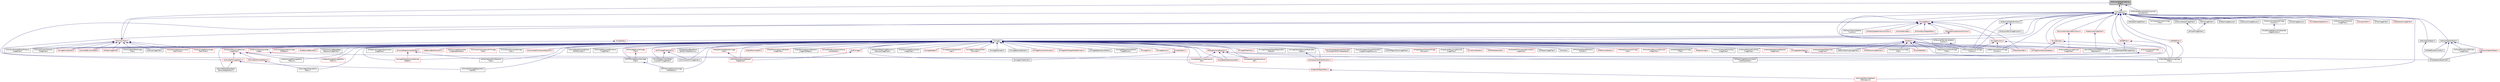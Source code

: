 digraph "itkNumericTraitsFixedArrayPixel.h"
{
 // LATEX_PDF_SIZE
  edge [fontname="Helvetica",fontsize="10",labelfontname="Helvetica",labelfontsize="10"];
  node [fontname="Helvetica",fontsize="10",shape=record];
  Node1 [label="itkNumericTraitsFixedArray\lPixel.h",height=0.2,width=0.4,color="black", fillcolor="grey75", style="filled", fontcolor="black",tooltip=" "];
  Node1 -> Node2 [dir="back",color="midnightblue",fontsize="10",style="solid",fontname="Helvetica"];
  Node2 [label="itkFixedArray.h",height=0.2,width=0.4,color="black", fillcolor="white", style="filled",URL="$itkFixedArray_8h.html",tooltip=" "];
  Node2 -> Node3 [dir="back",color="midnightblue",fontsize="10",style="solid",fontname="Helvetica"];
  Node3 [label="itkBSplineControlPointImage\lFilter.h",height=0.2,width=0.4,color="black", fillcolor="white", style="filled",URL="$itkBSplineControlPointImageFilter_8h.html",tooltip=" "];
  Node2 -> Node4 [dir="back",color="midnightblue",fontsize="10",style="solid",fontname="Helvetica"];
  Node4 [label="itkBSplineControlPointImage\lFunction.h",height=0.2,width=0.4,color="black", fillcolor="white", style="filled",URL="$itkBSplineControlPointImageFunction_8h.html",tooltip=" "];
  Node2 -> Node5 [dir="back",color="midnightblue",fontsize="10",style="solid",fontname="Helvetica"];
  Node5 [label="itkBilateralImageFilter.h",height=0.2,width=0.4,color="black", fillcolor="white", style="filled",URL="$itkBilateralImageFilter_8h.html",tooltip=" "];
  Node2 -> Node6 [dir="back",color="midnightblue",fontsize="10",style="solid",fontname="Helvetica"];
  Node6 [label="itkBoxSpatialObject.h",height=0.2,width=0.4,color="black", fillcolor="white", style="filled",URL="$itkBoxSpatialObject_8h.html",tooltip=" "];
  Node6 -> Node7 [dir="back",color="midnightblue",fontsize="10",style="solid",fontname="Helvetica"];
  Node7 [label="itkCastSpatialObjectFilter.h",height=0.2,width=0.4,color="black", fillcolor="white", style="filled",URL="$itkCastSpatialObjectFilter_8h.html",tooltip=" "];
  Node2 -> Node8 [dir="back",color="midnightblue",fontsize="10",style="solid",fontname="Helvetica"];
  Node8 [label="itkChangeInformationImage\lFilter.h",height=0.2,width=0.4,color="black", fillcolor="white", style="filled",URL="$itkChangeInformationImageFilter_8h.html",tooltip=" "];
  Node2 -> Node9 [dir="back",color="midnightblue",fontsize="10",style="solid",fontname="Helvetica"];
  Node9 [label="itkEllipseSpatialObject.h",height=0.2,width=0.4,color="black", fillcolor="white", style="filled",URL="$itkEllipseSpatialObject_8h.html",tooltip=" "];
  Node9 -> Node7 [dir="back",color="midnightblue",fontsize="10",style="solid",fontname="Helvetica"];
  Node9 -> Node10 [dir="back",color="midnightblue",fontsize="10",style="solid",fontname="Helvetica"];
  Node10 [label="itkGaussianSpatialObject.h",height=0.2,width=0.4,color="red", fillcolor="white", style="filled",URL="$itkGaussianSpatialObject_8h.html",tooltip=" "];
  Node10 -> Node7 [dir="back",color="midnightblue",fontsize="10",style="solid",fontname="Helvetica"];
  Node9 -> Node12 [dir="back",color="midnightblue",fontsize="10",style="solid",fontname="Helvetica"];
  Node12 [label="itkHoughTransform2DCircles\lImageFilter.h",height=0.2,width=0.4,color="black", fillcolor="white", style="filled",URL="$itkHoughTransform2DCirclesImageFilter_8h.html",tooltip=" "];
  Node9 -> Node13 [dir="back",color="midnightblue",fontsize="10",style="solid",fontname="Helvetica"];
  Node13 [label="itkMetaEllipseConverter.h",height=0.2,width=0.4,color="black", fillcolor="white", style="filled",URL="$itkMetaEllipseConverter_8h.html",tooltip=" "];
  Node2 -> Node14 [dir="back",color="midnightblue",fontsize="10",style="solid",fontname="Helvetica"];
  Node14 [label="itkFlipImageFilter.h",height=0.2,width=0.4,color="black", fillcolor="white", style="filled",URL="$itkFlipImageFilter_8h.html",tooltip=" "];
  Node14 -> Node15 [dir="back",color="midnightblue",fontsize="10",style="solid",fontname="Helvetica"];
  Node15 [label="itkOrientImageFilter.h",height=0.2,width=0.4,color="black", fillcolor="white", style="filled",URL="$itkOrientImageFilter_8h.html",tooltip=" "];
  Node2 -> Node16 [dir="back",color="midnightblue",fontsize="10",style="solid",fontname="Helvetica"];
  Node16 [label="itkGaborImageSource.h",height=0.2,width=0.4,color="black", fillcolor="white", style="filled",URL="$itkGaborImageSource_8h.html",tooltip=" "];
  Node2 -> Node17 [dir="back",color="midnightblue",fontsize="10",style="solid",fontname="Helvetica"];
  Node17 [label="itkGaussianDerivativeImage\lFunction.h",height=0.2,width=0.4,color="black", fillcolor="white", style="filled",URL="$itkGaussianDerivativeImageFunction_8h.html",tooltip=" "];
  Node2 -> Node18 [dir="back",color="midnightblue",fontsize="10",style="solid",fontname="Helvetica"];
  Node18 [label="itkGaussianDerivativeSpatial\lFunction.h",height=0.2,width=0.4,color="black", fillcolor="white", style="filled",URL="$itkGaussianDerivativeSpatialFunction_8h.html",tooltip=" "];
  Node18 -> Node17 [dir="back",color="midnightblue",fontsize="10",style="solid",fontname="Helvetica"];
  Node2 -> Node19 [dir="back",color="midnightblue",fontsize="10",style="solid",fontname="Helvetica"];
  Node19 [label="itkGaussianImageSource.h",height=0.2,width=0.4,color="black", fillcolor="white", style="filled",URL="$itkGaussianImageSource_8h.html",tooltip=" "];
  Node2 -> Node20 [dir="back",color="midnightblue",fontsize="10",style="solid",fontname="Helvetica"];
  Node20 [label="itkGaussianInterpolateImage\lFunction.h",height=0.2,width=0.4,color="black", fillcolor="white", style="filled",URL="$itkGaussianInterpolateImageFunction_8h.html",tooltip=" "];
  Node20 -> Node21 [dir="back",color="midnightblue",fontsize="10",style="solid",fontname="Helvetica"];
  Node21 [label="itkLabelImageGaussianInterpolate\lImageFunction.h",height=0.2,width=0.4,color="black", fillcolor="white", style="filled",URL="$itkLabelImageGaussianInterpolateImageFunction_8h.html",tooltip=" "];
  Node2 -> Node22 [dir="back",color="midnightblue",fontsize="10",style="solid",fontname="Helvetica"];
  Node22 [label="itkGaussianSpatialFunction.h",height=0.2,width=0.4,color="black", fillcolor="white", style="filled",URL="$itkGaussianSpatialFunction_8h.html",tooltip=" "];
  Node22 -> Node23 [dir="back",color="midnightblue",fontsize="10",style="solid",fontname="Helvetica"];
  Node23 [label="itkGaussianBlurImageFunction.h",height=0.2,width=0.4,color="black", fillcolor="white", style="filled",URL="$itkGaussianBlurImageFunction_8h.html",tooltip=" "];
  Node22 -> Node17 [dir="back",color="midnightblue",fontsize="10",style="solid",fontname="Helvetica"];
  Node2 -> Node24 [dir="back",color="midnightblue",fontsize="10",style="solid",fontname="Helvetica"];
  Node24 [label="itkGridImageSource.h",height=0.2,width=0.4,color="black", fillcolor="white", style="filled",URL="$itkGridImageSource_8h.html",tooltip=" "];
  Node2 -> Node25 [dir="back",color="midnightblue",fontsize="10",style="solid",fontname="Helvetica"];
  Node25 [label="itkImage.h",height=0.2,width=0.4,color="black", fillcolor="white", style="filled",URL="$itkImage_8h.html",tooltip=" "];
  Node25 -> Node26 [dir="back",color="midnightblue",fontsize="10",style="solid",fontname="Helvetica"];
  Node26 [label="itkAdaptiveHistogramEqualization\lImageFilter.h",height=0.2,width=0.4,color="black", fillcolor="white", style="filled",URL="$itkAdaptiveHistogramEqualizationImageFilter_8h.html",tooltip=" "];
  Node25 -> Node27 [dir="back",color="midnightblue",fontsize="10",style="solid",fontname="Helvetica"];
  Node27 [label="itkBSplineBaseTransform.h",height=0.2,width=0.4,color="red", fillcolor="white", style="filled",URL="$itkBSplineBaseTransform_8h.html",tooltip=" "];
  Node25 -> Node4 [dir="back",color="midnightblue",fontsize="10",style="solid",fontname="Helvetica"];
  Node25 -> Node50 [dir="back",color="midnightblue",fontsize="10",style="solid",fontname="Helvetica"];
  Node50 [label="itkBinaryImageToLevelSet\lImageAdaptorBase.h",height=0.2,width=0.4,color="red", fillcolor="white", style="filled",URL="$itkBinaryImageToLevelSetImageAdaptorBase_8h.html",tooltip=" "];
  Node25 -> Node52 [dir="back",color="midnightblue",fontsize="10",style="solid",fontname="Helvetica"];
  Node52 [label="itkBlockMatchingImageFilter.h",height=0.2,width=0.4,color="black", fillcolor="white", style="filled",URL="$itkBlockMatchingImageFilter_8h.html",tooltip=" "];
  Node25 -> Node53 [dir="back",color="midnightblue",fontsize="10",style="solid",fontname="Helvetica"];
  Node53 [label="itkComplexToComplex1DFFTImage\lFilter.h",height=0.2,width=0.4,color="red", fillcolor="white", style="filled",URL="$itkComplexToComplex1DFFTImageFilter_8h.html",tooltip=" "];
  Node25 -> Node56 [dir="back",color="midnightblue",fontsize="10",style="solid",fontname="Helvetica"];
  Node56 [label="itkConfidenceConnectedImage\lFilter.h",height=0.2,width=0.4,color="black", fillcolor="white", style="filled",URL="$itkConfidenceConnectedImageFilter_8h.html",tooltip=" "];
  Node25 -> Node57 [dir="back",color="midnightblue",fontsize="10",style="solid",fontname="Helvetica"];
  Node57 [label="itkConnectedComponentAlgorithm.h",height=0.2,width=0.4,color="red", fillcolor="white", style="filled",URL="$itkConnectedComponentAlgorithm_8h.html",tooltip=" "];
  Node25 -> Node61 [dir="back",color="midnightblue",fontsize="10",style="solid",fontname="Helvetica"];
  Node61 [label="itkConstNeighborhoodIterator.h",height=0.2,width=0.4,color="red", fillcolor="white", style="filled",URL="$itkConstNeighborhoodIterator_8h.html",tooltip=" "];
  Node61 -> Node157 [dir="back",color="midnightblue",fontsize="10",style="solid",fontname="Helvetica"];
  Node157 [label="itkImageToNeighborhoodSample\lAdaptor.h",height=0.2,width=0.4,color="red", fillcolor="white", style="filled",URL="$itkImageToNeighborhoodSampleAdaptor_8h.html",tooltip=" "];
  Node61 -> Node166 [dir="back",color="midnightblue",fontsize="10",style="solid",fontname="Helvetica"];
  Node166 [label="itkMaskFeaturePointSelection\lFilter.h",height=0.2,width=0.4,color="black", fillcolor="white", style="filled",URL="$itkMaskFeaturePointSelectionFilter_8h.html",tooltip=" "];
  Node25 -> Node229 [dir="back",color="midnightblue",fontsize="10",style="solid",fontname="Helvetica"];
  Node229 [label="itkConstNeighborhoodIterator\lWithOnlyIndex.h",height=0.2,width=0.4,color="black", fillcolor="white", style="filled",URL="$itkConstNeighborhoodIteratorWithOnlyIndex_8h.html",tooltip=" "];
  Node25 -> Node230 [dir="back",color="midnightblue",fontsize="10",style="solid",fontname="Helvetica"];
  Node230 [label="itkContourDirectedMeanDistance\lImageFilter.h",height=0.2,width=0.4,color="black", fillcolor="white", style="filled",URL="$itkContourDirectedMeanDistanceImageFilter_8h.html",tooltip=" "];
  Node25 -> Node231 [dir="back",color="midnightblue",fontsize="10",style="solid",fontname="Helvetica"];
  Node231 [label="itkDefaultImageToImageMetric\lTraitsv4.h",height=0.2,width=0.4,color="red", fillcolor="white", style="filled",URL="$itkDefaultImageToImageMetricTraitsv4_8h.html",tooltip=" "];
  Node25 -> Node243 [dir="back",color="midnightblue",fontsize="10",style="solid",fontname="Helvetica"];
  Node243 [label="itkDiscreteGaussianDerivative\lImageFilter.h",height=0.2,width=0.4,color="black", fillcolor="white", style="filled",URL="$itkDiscreteGaussianDerivativeImageFilter_8h.html",tooltip=" "];
  Node25 -> Node244 [dir="back",color="midnightblue",fontsize="10",style="solid",fontname="Helvetica"];
  Node244 [label="itkDiscreteGaussianImage\lFilter.h",height=0.2,width=0.4,color="red", fillcolor="white", style="filled",URL="$itkDiscreteGaussianImageFilter_8h.html",tooltip=" "];
  Node244 -> Node245 [dir="back",color="midnightblue",fontsize="10",style="solid",fontname="Helvetica"];
  Node245 [label="itkFFTDiscreteGaussianImage\lFilter.h",height=0.2,width=0.4,color="black", fillcolor="white", style="filled",URL="$itkFFTDiscreteGaussianImageFilter_8h.html",tooltip=" "];
  Node245 -> Node246 [dir="back",color="midnightblue",fontsize="10",style="solid",fontname="Helvetica"];
  Node246 [label="itkFFTDiscreteGaussianImage\lFilterFactory.h",height=0.2,width=0.4,color="black", fillcolor="white", style="filled",URL="$itkFFTDiscreteGaussianImageFilterFactory_8h.html",tooltip=" "];
  Node25 -> Node248 [dir="back",color="midnightblue",fontsize="10",style="solid",fontname="Helvetica"];
  Node248 [label="itkDisplacementFieldTransform.h",height=0.2,width=0.4,color="red", fillcolor="white", style="filled",URL="$itkDisplacementFieldTransform_8h.html",tooltip=" "];
  Node248 -> Node254 [dir="back",color="midnightblue",fontsize="10",style="solid",fontname="Helvetica"];
  Node254 [label="itkObjectToObjectMetric.h",height=0.2,width=0.4,color="red", fillcolor="white", style="filled",URL="$itkObjectToObjectMetric_8h.html",tooltip=" "];
  Node254 -> Node256 [dir="back",color="midnightblue",fontsize="10",style="solid",fontname="Helvetica"];
  Node256 [label="itkPointSetToPointSetMetric\lWithIndexv4.h",height=0.2,width=0.4,color="red", fillcolor="white", style="filled",URL="$itkPointSetToPointSetMetricWithIndexv4_8h.html",tooltip=" "];
  Node25 -> Node266 [dir="back",color="midnightblue",fontsize="10",style="solid",fontname="Helvetica"];
  Node266 [label="itkEuclideanDistancePoint\lMetric.h",height=0.2,width=0.4,color="black", fillcolor="white", style="filled",URL="$itkEuclideanDistancePointMetric_8h.html",tooltip=" "];
  Node25 -> Node259 [dir="back",color="midnightblue",fontsize="10",style="solid",fontname="Helvetica"];
  Node259 [label="itkExpectationBasedPoint\lSetToPointSetMetricv4.h",height=0.2,width=0.4,color="black", fillcolor="white", style="filled",URL="$itkExpectationBasedPointSetToPointSetMetricv4_8h.html",tooltip=" "];
  Node25 -> Node245 [dir="back",color="midnightblue",fontsize="10",style="solid",fontname="Helvetica"];
  Node25 -> Node246 [dir="back",color="midnightblue",fontsize="10",style="solid",fontname="Helvetica"];
  Node25 -> Node267 [dir="back",color="midnightblue",fontsize="10",style="solid",fontname="Helvetica"];
  Node267 [label="itkFFTImageFilterFactory.h",height=0.2,width=0.4,color="red", fillcolor="white", style="filled",URL="$itkFFTImageFilterFactory_8h.html",tooltip=" "];
  Node267 -> Node278 [dir="back",color="midnightblue",fontsize="10",style="solid",fontname="Helvetica"];
  Node278 [label="itkVnlHalfHermitianToReal\lInverseFFTImageFilter.h",height=0.2,width=0.4,color="black", fillcolor="white", style="filled",URL="$itkVnlHalfHermitianToRealInverseFFTImageFilter_8h.html",tooltip=" "];
  Node267 -> Node280 [dir="back",color="midnightblue",fontsize="10",style="solid",fontname="Helvetica"];
  Node280 [label="itkVnlInverseFFTImageFilter.h",height=0.2,width=0.4,color="black", fillcolor="white", style="filled",URL="$itkVnlInverseFFTImageFilter_8h.html",tooltip=" "];
  Node25 -> Node282 [dir="back",color="midnightblue",fontsize="10",style="solid",fontname="Helvetica"];
  Node282 [label="itkFastMarchingTraits.h",height=0.2,width=0.4,color="red", fillcolor="white", style="filled",URL="$itkFastMarchingTraits_8h.html",tooltip=" "];
  Node25 -> Node290 [dir="back",color="midnightblue",fontsize="10",style="solid",fontname="Helvetica"];
  Node290 [label="itkFastMarchingUpwindGradient\lImageFilter.h",height=0.2,width=0.4,color="red", fillcolor="white", style="filled",URL="$itkFastMarchingUpwindGradientImageFilter_8h.html",tooltip=" "];
  Node25 -> Node206 [dir="back",color="midnightblue",fontsize="10",style="solid",fontname="Helvetica"];
  Node206 [label="itkFastMarchingUpwindGradient\lImageFilterBase.h",height=0.2,width=0.4,color="black", fillcolor="white", style="filled",URL="$itkFastMarchingUpwindGradientImageFilterBase_8h.html",tooltip=" "];
  Node25 -> Node292 [dir="back",color="midnightblue",fontsize="10",style="solid",fontname="Helvetica"];
  Node292 [label="itkFlatStructuringElement.h",height=0.2,width=0.4,color="red", fillcolor="white", style="filled",URL="$itkFlatStructuringElement_8h.html",tooltip=" "];
  Node25 -> Node295 [dir="back",color="midnightblue",fontsize="10",style="solid",fontname="Helvetica"];
  Node295 [label="itkFloodFilledFunctionConditional\lConstIterator.h",height=0.2,width=0.4,color="red", fillcolor="white", style="filled",URL="$itkFloodFilledFunctionConditionalConstIterator_8h.html",tooltip=" "];
  Node25 -> Node300 [dir="back",color="midnightblue",fontsize="10",style="solid",fontname="Helvetica"];
  Node300 [label="itkGPUImage.h",height=0.2,width=0.4,color="red", fillcolor="white", style="filled",URL="$itkGPUImage_8h.html",tooltip=" "];
  Node300 -> Node310 [dir="back",color="midnightblue",fontsize="10",style="solid",fontname="Helvetica"];
  Node310 [label="itkGPUNeighborhoodOperator\lImageFilter.h",height=0.2,width=0.4,color="red", fillcolor="white", style="filled",URL="$itkGPUNeighborhoodOperatorImageFilter_8h.html",tooltip=" "];
  Node25 -> Node310 [dir="back",color="midnightblue",fontsize="10",style="solid",fontname="Helvetica"];
  Node25 -> Node17 [dir="back",color="midnightblue",fontsize="10",style="solid",fontname="Helvetica"];
  Node25 -> Node312 [dir="back",color="midnightblue",fontsize="10",style="solid",fontname="Helvetica"];
  Node312 [label="itkGradientMagnitudeRecursive\lGaussianImageFilter.h",height=0.2,width=0.4,color="black", fillcolor="white", style="filled",URL="$itkGradientMagnitudeRecursiveGaussianImageFilter_8h.html",tooltip=" "];
  Node25 -> Node313 [dir="back",color="midnightblue",fontsize="10",style="solid",fontname="Helvetica"];
  Node313 [label="itkGradientRecursiveGaussian\lImageFilter.h",height=0.2,width=0.4,color="red", fillcolor="white", style="filled",URL="$itkGradientRecursiveGaussianImageFilter_8h.html",tooltip=" "];
  Node313 -> Node231 [dir="back",color="midnightblue",fontsize="10",style="solid",fontname="Helvetica"];
  Node313 -> Node314 [dir="back",color="midnightblue",fontsize="10",style="solid",fontname="Helvetica"];
  Node314 [label="itkPointSetToImageMetric.h",height=0.2,width=0.4,color="red", fillcolor="white", style="filled",URL="$itkPointSetToImageMetric_8h.html",tooltip=" "];
  Node314 -> Node318 [dir="back",color="midnightblue",fontsize="10",style="solid",fontname="Helvetica"];
  Node318 [label="itkPointSetToImageRegistration\lMethod.h",height=0.2,width=0.4,color="black", fillcolor="white", style="filled",URL="$itkPointSetToImageRegistrationMethod_8h.html",tooltip=" "];
  Node314 -> Node319 [dir="back",color="midnightblue",fontsize="10",style="solid",fontname="Helvetica"];
  Node319 [label="itkPointSetToSpatialObject\lDemonsRegistration.h",height=0.2,width=0.4,color="black", fillcolor="white", style="filled",URL="$itkPointSetToSpatialObjectDemonsRegistration_8h.html",tooltip=" "];
  Node313 -> Node320 [dir="back",color="midnightblue",fontsize="10",style="solid",fontname="Helvetica"];
  Node320 [label="itkPointSetToPointSetMetric.h",height=0.2,width=0.4,color="red", fillcolor="white", style="filled",URL="$itkPointSetToPointSetMetric_8h.html",tooltip=" "];
  Node320 -> Node266 [dir="back",color="midnightblue",fontsize="10",style="solid",fontname="Helvetica"];
  Node313 -> Node322 [dir="back",color="midnightblue",fontsize="10",style="solid",fontname="Helvetica"];
  Node322 [label="itkVectorImageToImageMetric\lTraitsv4.h",height=0.2,width=0.4,color="black", fillcolor="white", style="filled",URL="$itkVectorImageToImageMetricTraitsv4_8h.html",tooltip=" "];
  Node25 -> Node323 [dir="back",color="midnightblue",fontsize="10",style="solid",fontname="Helvetica"];
  Node323 [label="itkGradientVectorFlowImage\lFilter.h",height=0.2,width=0.4,color="black", fillcolor="white", style="filled",URL="$itkGradientVectorFlowImageFilter_8h.html",tooltip=" "];
  Node25 -> Node324 [dir="back",color="midnightblue",fontsize="10",style="solid",fontname="Helvetica"];
  Node324 [label="itkHardConnectedComponent\lImageFilter.h",height=0.2,width=0.4,color="black", fillcolor="white", style="filled",URL="$itkHardConnectedComponentImageFilter_8h.html",tooltip=" "];
  Node25 -> Node325 [dir="back",color="midnightblue",fontsize="10",style="solid",fontname="Helvetica"];
  Node325 [label="itkHessianRecursiveGaussian\lImageFilter.h",height=0.2,width=0.4,color="red", fillcolor="white", style="filled",URL="$itkHessianRecursiveGaussianImageFilter_8h.html",tooltip=" "];
  Node25 -> Node327 [dir="back",color="midnightblue",fontsize="10",style="solid",fontname="Helvetica"];
  Node327 [label="itkImageAdaptor.h",height=0.2,width=0.4,color="red", fillcolor="white", style="filled",URL="$itkImageAdaptor_8h.html",tooltip=" "];
  Node25 -> Node354 [dir="back",color="midnightblue",fontsize="10",style="solid",fontname="Helvetica"];
  Node354 [label="itkImageConstIterator.h",height=0.2,width=0.4,color="red", fillcolor="white", style="filled",URL="$itkImageConstIterator_8h.html",tooltip=" "];
  Node25 -> Node401 [dir="back",color="midnightblue",fontsize="10",style="solid",fontname="Helvetica"];
  Node401 [label="itkImageConstIteratorWith\lIndex.h",height=0.2,width=0.4,color="red", fillcolor="white", style="filled",URL="$itkImageConstIteratorWithIndex_8h.html",tooltip=" "];
  Node25 -> Node544 [dir="back",color="midnightblue",fontsize="10",style="solid",fontname="Helvetica"];
  Node544 [label="itkImageConstIteratorWith\lOnlyIndex.h",height=0.2,width=0.4,color="red", fillcolor="white", style="filled",URL="$itkImageConstIteratorWithOnlyIndex_8h.html",tooltip=" "];
  Node25 -> Node547 [dir="back",color="midnightblue",fontsize="10",style="solid",fontname="Helvetica"];
  Node547 [label="itkImageDuplicator.h",height=0.2,width=0.4,color="black", fillcolor="white", style="filled",URL="$itkImageDuplicator_8h.html",tooltip=" "];
  Node25 -> Node548 [dir="back",color="midnightblue",fontsize="10",style="solid",fontname="Helvetica"];
  Node548 [label="itkImageKernelOperator.h",height=0.2,width=0.4,color="black", fillcolor="white", style="filled",URL="$itkImageKernelOperator_8h.html",tooltip=" "];
  Node25 -> Node549 [dir="back",color="midnightblue",fontsize="10",style="solid",fontname="Helvetica"];
  Node549 [label="itkImageMomentsCalculator.h",height=0.2,width=0.4,color="red", fillcolor="white", style="filled",URL="$itkImageMomentsCalculator_8h.html",tooltip=" "];
  Node25 -> Node375 [dir="back",color="midnightblue",fontsize="10",style="solid",fontname="Helvetica"];
  Node375 [label="itkImagePCAShapeModelEstimator.h",height=0.2,width=0.4,color="red", fillcolor="white", style="filled",URL="$itkImagePCAShapeModelEstimator_8h.html",tooltip=" "];
  Node25 -> Node40 [dir="back",color="midnightblue",fontsize="10",style="solid",fontname="Helvetica"];
  Node40 [label="itkImageRegistrationMethod.h",height=0.2,width=0.4,color="black", fillcolor="white", style="filled",URL="$itkImageRegistrationMethod_8h.html",tooltip=" "];
  Node25 -> Node426 [dir="back",color="midnightblue",fontsize="10",style="solid",fontname="Helvetica"];
  Node426 [label="itkImageRegistrationMethod\lImageSource.h",height=0.2,width=0.4,color="black", fillcolor="white", style="filled",URL="$itkImageRegistrationMethodImageSource_8h.html",tooltip=" "];
  Node25 -> Node552 [dir="back",color="midnightblue",fontsize="10",style="solid",fontname="Helvetica"];
  Node552 [label="itkImageSink.h",height=0.2,width=0.4,color="red", fillcolor="white", style="filled",URL="$itkImageSink_8h.html",tooltip=" "];
  Node25 -> Node572 [dir="back",color="midnightblue",fontsize="10",style="solid",fontname="Helvetica"];
  Node572 [label="itkImageSource.h",height=0.2,width=0.4,color="red", fillcolor="white", style="filled",URL="$itkImageSource_8h.html",tooltip=" "];
  Node25 -> Node813 [dir="back",color="midnightblue",fontsize="10",style="solid",fontname="Helvetica"];
  Node813 [label="itkImageSpatialObject.h",height=0.2,width=0.4,color="red", fillcolor="white", style="filled",URL="$itkImageSpatialObject_8h.html",tooltip=" "];
  Node813 -> Node7 [dir="back",color="midnightblue",fontsize="10",style="solid",fontname="Helvetica"];
  Node25 -> Node380 [dir="back",color="midnightblue",fontsize="10",style="solid",fontname="Helvetica"];
  Node380 [label="itkImageToListSampleAdaptor.h",height=0.2,width=0.4,color="red", fillcolor="white", style="filled",URL="$itkImageToListSampleAdaptor_8h.html",tooltip=" "];
  Node25 -> Node157 [dir="back",color="midnightblue",fontsize="10",style="solid",fontname="Helvetica"];
  Node25 -> Node815 [dir="back",color="midnightblue",fontsize="10",style="solid",fontname="Helvetica"];
  Node815 [label="itkImageToPathFilter.h",height=0.2,width=0.4,color="red", fillcolor="white", style="filled",URL="$itkImageToPathFilter_8h.html",tooltip=" "];
  Node25 -> Node816 [dir="back",color="midnightblue",fontsize="10",style="solid",fontname="Helvetica"];
  Node816 [label="itkImageToSpatialObjectRegistration\lMethod.h",height=0.2,width=0.4,color="black", fillcolor="white", style="filled",URL="$itkImageToSpatialObjectRegistrationMethod_8h.html",tooltip=" "];
  Node25 -> Node817 [dir="back",color="midnightblue",fontsize="10",style="solid",fontname="Helvetica"];
  Node817 [label="itkImageToVideoFilter.h",height=0.2,width=0.4,color="black", fillcolor="white", style="filled",URL="$itkImageToVideoFilter_8h.html",tooltip=" "];
  Node25 -> Node818 [dir="back",color="midnightblue",fontsize="10",style="solid",fontname="Helvetica"];
  Node818 [label="itkImageVectorOptimizerParameters\lHelper.h",height=0.2,width=0.4,color="black", fillcolor="white", style="filled",URL="$itkImageVectorOptimizerParametersHelper_8h.html",tooltip=" "];
  Node818 -> Node248 [dir="back",color="midnightblue",fontsize="10",style="solid",fontname="Helvetica"];
  Node25 -> Node819 [dir="back",color="midnightblue",fontsize="10",style="solid",fontname="Helvetica"];
  Node819 [label="itkJointHistogramMutualInformation\lComputeJointPDFThreaderBase.h",height=0.2,width=0.4,color="red", fillcolor="white", style="filled",URL="$itkJointHistogramMutualInformationComputeJointPDFThreaderBase_8h.html",tooltip=" "];
  Node25 -> Node240 [dir="back",color="midnightblue",fontsize="10",style="solid",fontname="Helvetica"];
  Node240 [label="itkJointHistogramMutualInformation\lImageToImageMetricv4.h",height=0.2,width=0.4,color="black", fillcolor="white", style="filled",URL="$itkJointHistogramMutualInformationImageToImageMetricv4_8h.html",tooltip=" "];
  Node25 -> Node387 [dir="back",color="midnightblue",fontsize="10",style="solid",fontname="Helvetica"];
  Node387 [label="itkKLMRegionGrowImageFilter.h",height=0.2,width=0.4,color="black", fillcolor="white", style="filled",URL="$itkKLMRegionGrowImageFilter_8h.html",tooltip=" "];
  Node25 -> Node821 [dir="back",color="midnightblue",fontsize="10",style="solid",fontname="Helvetica"];
  Node821 [label="itkKappaSigmaThresholdImage\lCalculator.h",height=0.2,width=0.4,color="red", fillcolor="white", style="filled",URL="$itkKappaSigmaThresholdImageCalculator_8h.html",tooltip=" "];
  Node25 -> Node731 [dir="back",color="midnightblue",fontsize="10",style="solid",fontname="Helvetica"];
  Node731 [label="itkLabelMapToRGBImageFilter.h",height=0.2,width=0.4,color="black", fillcolor="white", style="filled",URL="$itkLabelMapToRGBImageFilter_8h.html",tooltip=" "];
  Node25 -> Node671 [dir="back",color="midnightblue",fontsize="10",style="solid",fontname="Helvetica"];
  Node671 [label="itkLaplacianRecursiveGaussian\lImageFilter.h",height=0.2,width=0.4,color="black", fillcolor="white", style="filled",URL="$itkLaplacianRecursiveGaussianImageFilter_8h.html",tooltip=" "];
  Node25 -> Node430 [dir="back",color="midnightblue",fontsize="10",style="solid",fontname="Helvetica"];
  Node430 [label="itkLevelSetEvolutionBase.h",height=0.2,width=0.4,color="red", fillcolor="white", style="filled",URL="$itkLevelSetEvolutionBase_8h.html",tooltip=" "];
  Node25 -> Node822 [dir="back",color="midnightblue",fontsize="10",style="solid",fontname="Helvetica"];
  Node822 [label="itkLevelSetNode.h",height=0.2,width=0.4,color="red", fillcolor="white", style="filled",URL="$itkLevelSetNode_8h.html",tooltip=" "];
  Node25 -> Node828 [dir="back",color="midnightblue",fontsize="10",style="solid",fontname="Helvetica"];
  Node828 [label="itkLineConstIterator.h",height=0.2,width=0.4,color="red", fillcolor="white", style="filled",URL="$itkLineConstIterator_8h.html",tooltip=" "];
  Node25 -> Node830 [dir="back",color="midnightblue",fontsize="10",style="solid",fontname="Helvetica"];
  Node830 [label="itkMRASlabIdentifier.h",height=0.2,width=0.4,color="red", fillcolor="white", style="filled",URL="$itkMRASlabIdentifier_8h.html",tooltip=" "];
  Node25 -> Node831 [dir="back",color="midnightblue",fontsize="10",style="solid",fontname="Helvetica"];
  Node831 [label="itkMalcolmSparseLevelSet\lImage.h",height=0.2,width=0.4,color="red", fillcolor="white", style="filled",URL="$itkMalcolmSparseLevelSetImage_8h.html",tooltip=" "];
  Node831 -> Node196 [dir="back",color="midnightblue",fontsize="10",style="solid",fontname="Helvetica"];
  Node196 [label="itkUpdateMalcolmSparseLevel\lSet.h",height=0.2,width=0.4,color="red", fillcolor="white", style="filled",URL="$itkUpdateMalcolmSparseLevelSet_8h.html",tooltip=" "];
  Node25 -> Node166 [dir="back",color="midnightblue",fontsize="10",style="solid",fontname="Helvetica"];
  Node25 -> Node737 [dir="back",color="midnightblue",fontsize="10",style="solid",fontname="Helvetica"];
  Node737 [label="itkMaskedFFTNormalizedCorrelation\lImageFilter.h",height=0.2,width=0.4,color="red", fillcolor="white", style="filled",URL="$itkMaskedFFTNormalizedCorrelationImageFilter_8h.html",tooltip=" "];
  Node25 -> Node472 [dir="back",color="midnightblue",fontsize="10",style="solid",fontname="Helvetica"];
  Node472 [label="itkMeanImageFilter.h",height=0.2,width=0.4,color="red", fillcolor="white", style="filled",URL="$itkMeanImageFilter_8h.html",tooltip=" "];
  Node25 -> Node473 [dir="back",color="midnightblue",fontsize="10",style="solid",fontname="Helvetica"];
  Node473 [label="itkMedianImageFilter.h",height=0.2,width=0.4,color="black", fillcolor="white", style="filled",URL="$itkMedianImageFilter_8h.html",tooltip=" "];
  Node25 -> Node392 [dir="back",color="midnightblue",fontsize="10",style="solid",fontname="Helvetica"];
  Node392 [label="itkMultiLabelSTAPLEImage\lFilter.h",height=0.2,width=0.4,color="black", fillcolor="white", style="filled",URL="$itkMultiLabelSTAPLEImageFilter_8h.html",tooltip=" "];
  Node25 -> Node103 [dir="back",color="midnightblue",fontsize="10",style="solid",fontname="Helvetica"];
  Node103 [label="itkMultiResolutionPDEDeformable\lRegistration.h",height=0.2,width=0.4,color="black", fillcolor="white", style="filled",URL="$itkMultiResolutionPDEDeformableRegistration_8h.html",tooltip=" "];
  Node25 -> Node219 [dir="back",color="midnightblue",fontsize="10",style="solid",fontname="Helvetica"];
  Node219 [label="itkNeighborhoodAlgorithm.h",height=0.2,width=0.4,color="red", fillcolor="white", style="filled",URL="$itkNeighborhoodAlgorithm_8h.html",tooltip=" "];
  Node219 -> Node159 [dir="back",color="midnightblue",fontsize="10",style="solid",fontname="Helvetica"];
  Node159 [label="itkPatchBasedDenoisingImage\lFilter.h",height=0.2,width=0.4,color="black", fillcolor="white", style="filled",URL="$itkPatchBasedDenoisingImageFilter_8h.html",tooltip=" "];
  Node219 -> Node195 [dir="back",color="midnightblue",fontsize="10",style="solid",fontname="Helvetica"];
  Node195 [label="itkScalarImageToCooccurrence\lListSampleFilter.h",height=0.2,width=0.4,color="black", fillcolor="white", style="filled",URL="$itkScalarImageToCooccurrenceListSampleFilter_8h.html",tooltip=" "];
  Node219 -> Node196 [dir="back",color="midnightblue",fontsize="10",style="solid",fontname="Helvetica"];
  Node219 -> Node198 [dir="back",color="midnightblue",fontsize="10",style="solid",fontname="Helvetica"];
  Node198 [label="itkUpdateShiSparseLevelSet.h",height=0.2,width=0.4,color="red", fillcolor="white", style="filled",URL="$itkUpdateShiSparseLevelSet_8h.html",tooltip=" "];
  Node219 -> Node199 [dir="back",color="midnightblue",fontsize="10",style="solid",fontname="Helvetica"];
  Node199 [label="itkUpdateWhitakerSparseLevel\lSet.h",height=0.2,width=0.4,color="red", fillcolor="white", style="filled",URL="$itkUpdateWhitakerSparseLevelSet_8h.html",tooltip=" "];
  Node25 -> Node745 [dir="back",color="midnightblue",fontsize="10",style="solid",fontname="Helvetica"];
  Node745 [label="itkNeighborhoodOperatorImage\lFilter.h",height=0.2,width=0.4,color="red", fillcolor="white", style="filled",URL="$itkNeighborhoodOperatorImageFilter_8h.html",tooltip=" "];
  Node745 -> Node310 [dir="back",color="midnightblue",fontsize="10",style="solid",fontname="Helvetica"];
  Node25 -> Node474 [dir="back",color="midnightblue",fontsize="10",style="solid",fontname="Helvetica"];
  Node474 [label="itkNoiseImageFilter.h",height=0.2,width=0.4,color="black", fillcolor="white", style="filled",URL="$itkNoiseImageFilter_8h.html",tooltip=" "];
  Node25 -> Node254 [dir="back",color="midnightblue",fontsize="10",style="solid",fontname="Helvetica"];
  Node25 -> Node832 [dir="back",color="midnightblue",fontsize="10",style="solid",fontname="Helvetica"];
  Node832 [label="itkOctree.h",height=0.2,width=0.4,color="black", fillcolor="white", style="filled",URL="$itkOctree_8h.html",tooltip=" "];
  Node25 -> Node833 [dir="back",color="midnightblue",fontsize="10",style="solid",fontname="Helvetica"];
  Node833 [label="itkPCAShapeSignedDistance\lFunction.h",height=0.2,width=0.4,color="black", fillcolor="white", style="filled",URL="$itkPCAShapeSignedDistanceFunction_8h.html",tooltip=" "];
  Node25 -> Node834 [dir="back",color="midnightblue",fontsize="10",style="solid",fontname="Helvetica"];
  Node834 [label="itkPathConstIterator.h",height=0.2,width=0.4,color="red", fillcolor="white", style="filled",URL="$itkPathConstIterator_8h.html",tooltip=" "];
  Node25 -> Node318 [dir="back",color="midnightblue",fontsize="10",style="solid",fontname="Helvetica"];
  Node25 -> Node319 [dir="back",color="midnightblue",fontsize="10",style="solid",fontname="Helvetica"];
  Node25 -> Node672 [dir="back",color="midnightblue",fontsize="10",style="solid",fontname="Helvetica"];
  Node672 [label="itkRelabelComponentImage\lFilter.h",height=0.2,width=0.4,color="red", fillcolor="white", style="filled",URL="$itkRelabelComponentImageFilter_8h.html",tooltip=" "];
  Node25 -> Node836 [dir="back",color="midnightblue",fontsize="10",style="solid",fontname="Helvetica"];
  Node836 [label="itkScalarImageToCooccurrence\lMatrixFilter.h",height=0.2,width=0.4,color="red", fillcolor="white", style="filled",URL="$itkScalarImageToCooccurrenceMatrixFilter_8h.html",tooltip=" "];
  Node25 -> Node838 [dir="back",color="midnightblue",fontsize="10",style="solid",fontname="Helvetica"];
  Node838 [label="itkScalarImageToRunLength\lMatrixFilter.h",height=0.2,width=0.4,color="red", fillcolor="white", style="filled",URL="$itkScalarImageToRunLengthMatrixFilter_8h.html",tooltip=" "];
  Node25 -> Node475 [dir="back",color="midnightblue",fontsize="10",style="solid",fontname="Helvetica"];
  Node475 [label="itkSimpleContourExtractor\lImageFilter.h",height=0.2,width=0.4,color="black", fillcolor="white", style="filled",URL="$itkSimpleContourExtractorImageFilter_8h.html",tooltip=" "];
  Node25 -> Node477 [dir="back",color="midnightblue",fontsize="10",style="solid",fontname="Helvetica"];
  Node477 [label="itkSmoothingRecursiveGaussian\lImageFilter.h",height=0.2,width=0.4,color="red", fillcolor="white", style="filled",URL="$itkSmoothingRecursiveGaussianImageFilter_8h.html",tooltip=" "];
  Node25 -> Node783 [dir="back",color="midnightblue",fontsize="10",style="solid",fontname="Helvetica"];
  Node783 [label="itkSobelEdgeDetectionImage\lFilter.h",height=0.2,width=0.4,color="black", fillcolor="white", style="filled",URL="$itkSobelEdgeDetectionImageFilter_8h.html",tooltip=" "];
  Node25 -> Node840 [dir="back",color="midnightblue",fontsize="10",style="solid",fontname="Helvetica"];
  Node840 [label="itkSparseImage.h",height=0.2,width=0.4,color="red", fillcolor="white", style="filled",URL="$itkSparseImage_8h.html",tooltip=" "];
  Node25 -> Node491 [dir="back",color="midnightblue",fontsize="10",style="solid",fontname="Helvetica"];
  Node491 [label="itkTensorFractionalAnisotropy\lImageFilter.h",height=0.2,width=0.4,color="black", fillcolor="white", style="filled",URL="$itkTensorFractionalAnisotropyImageFilter_8h.html",tooltip=" "];
  Node25 -> Node492 [dir="back",color="midnightblue",fontsize="10",style="solid",fontname="Helvetica"];
  Node492 [label="itkTensorRelativeAnisotropy\lImageFilter.h",height=0.2,width=0.4,color="black", fillcolor="white", style="filled",URL="$itkTensorRelativeAnisotropyImageFilter_8h.html",tooltip=" "];
  Node25 -> Node196 [dir="back",color="midnightblue",fontsize="10",style="solid",fontname="Helvetica"];
  Node25 -> Node198 [dir="back",color="midnightblue",fontsize="10",style="solid",fontname="Helvetica"];
  Node25 -> Node199 [dir="back",color="midnightblue",fontsize="10",style="solid",fontname="Helvetica"];
  Node25 -> Node224 [dir="back",color="midnightblue",fontsize="10",style="solid",fontname="Helvetica"];
  Node224 [label="itkVectorGradientMagnitude\lImageFilter.h",height=0.2,width=0.4,color="red", fillcolor="white", style="filled",URL="$itkVectorGradientMagnitudeImageFilter_8h.html",tooltip=" "];
  Node25 -> Node322 [dir="back",color="midnightblue",fontsize="10",style="solid",fontname="Helvetica"];
  Node25 -> Node790 [dir="back",color="midnightblue",fontsize="10",style="solid",fontname="Helvetica"];
  Node790 [label="itkVectorNeighborhoodOperator\lImageFilter.h",height=0.2,width=0.4,color="red", fillcolor="white", style="filled",URL="$itkVectorNeighborhoodOperatorImageFilter_8h.html",tooltip=" "];
  Node25 -> Node841 [dir="back",color="midnightblue",fontsize="10",style="solid",fontname="Helvetica"];
  Node841 [label="itkVideoStream.h",height=0.2,width=0.4,color="red", fillcolor="white", style="filled",URL="$itkVideoStream_8h.html",tooltip=" "];
  Node841 -> Node817 [dir="back",color="midnightblue",fontsize="10",style="solid",fontname="Helvetica"];
  Node25 -> Node278 [dir="back",color="midnightblue",fontsize="10",style="solid",fontname="Helvetica"];
  Node25 -> Node280 [dir="back",color="midnightblue",fontsize="10",style="solid",fontname="Helvetica"];
  Node25 -> Node791 [dir="back",color="midnightblue",fontsize="10",style="solid",fontname="Helvetica"];
  Node791 [label="itkVoronoiSegmentationImage\lFilterBase.h",height=0.2,width=0.4,color="red", fillcolor="white", style="filled",URL="$itkVoronoiSegmentationImageFilterBase_8h.html",tooltip=" "];
  Node25 -> Node849 [dir="back",color="midnightblue",fontsize="10",style="solid",fontname="Helvetica"];
  Node849 [label="itkWatershedBoundary.h",height=0.2,width=0.4,color="red", fillcolor="white", style="filled",URL="$itkWatershedBoundary_8h.html",tooltip=" "];
  Node25 -> Node801 [dir="back",color="midnightblue",fontsize="10",style="solid",fontname="Helvetica"];
  Node801 [label="itkZeroCrossingBasedEdge\lDetectionImageFilter.h",height=0.2,width=0.4,color="black", fillcolor="white", style="filled",URL="$itkZeroCrossingBasedEdgeDetectionImageFilter_8h.html",tooltip=" "];
  Node2 -> Node854 [dir="back",color="midnightblue",fontsize="10",style="solid",fontname="Helvetica"];
  Node854 [label="itkImageBase.h",height=0.2,width=0.4,color="red", fillcolor="white", style="filled",URL="$itkImageBase_8h.html",tooltip=" "];
  Node854 -> Node855 [dir="back",color="midnightblue",fontsize="10",style="solid",fontname="Helvetica"];
  Node855 [label="itkBinaryThresholdSpatial\lFunction.h",height=0.2,width=0.4,color="black", fillcolor="white", style="filled",URL="$itkBinaryThresholdSpatialFunction_8h.html",tooltip=" "];
  Node854 -> Node856 [dir="back",color="midnightblue",fontsize="10",style="solid",fontname="Helvetica"];
  Node856 [label="itkGTestTypedefsAndConstructors.h",height=0.2,width=0.4,color="red", fillcolor="white", style="filled",URL="$itkGTestTypedefsAndConstructors_8h.html",tooltip=" "];
  Node854 -> Node858 [dir="back",color="midnightblue",fontsize="10",style="solid",fontname="Helvetica"];
  Node858 [label="itkImageFunction.h",height=0.2,width=0.4,color="red", fillcolor="white", style="filled",URL="$itkImageFunction_8h.html",tooltip=" "];
  Node858 -> Node4 [dir="back",color="midnightblue",fontsize="10",style="solid",fontname="Helvetica"];
  Node858 -> Node17 [dir="back",color="midnightblue",fontsize="10",style="solid",fontname="Helvetica"];
  Node858 -> Node877 [dir="back",color="midnightblue",fontsize="10",style="solid",fontname="Helvetica"];
  Node877 [label="itkVectorInterpolateImage\lFunction.h",height=0.2,width=0.4,color="red", fillcolor="white", style="filled",URL="$itkVectorInterpolateImageFunction_8h.html",tooltip=" "];
  Node877 -> Node248 [dir="back",color="midnightblue",fontsize="10",style="solid",fontname="Helvetica"];
  Node854 -> Node882 [dir="back",color="midnightblue",fontsize="10",style="solid",fontname="Helvetica"];
  Node882 [label="itkLabelMap.h",height=0.2,width=0.4,color="red", fillcolor="white", style="filled",URL="$itkLabelMap_8h.html",tooltip=" "];
  Node882 -> Node831 [dir="back",color="midnightblue",fontsize="10",style="solid",fontname="Helvetica"];
  Node854 -> Node890 [dir="back",color="midnightblue",fontsize="10",style="solid",fontname="Helvetica"];
  Node890 [label="itkLevelSetImage.h",height=0.2,width=0.4,color="red", fillcolor="white", style="filled",URL="$itkLevelSetImage_8h.html",tooltip=" "];
  Node854 -> Node894 [dir="back",color="midnightblue",fontsize="10",style="solid",fontname="Helvetica"];
  Node894 [label="itkNeighborhoodAccessorFunctor.h",height=0.2,width=0.4,color="red", fillcolor="white", style="filled",URL="$itkNeighborhoodAccessorFunctor_8h.html",tooltip=" "];
  Node894 -> Node25 [dir="back",color="midnightblue",fontsize="10",style="solid",fontname="Helvetica"];
  Node854 -> Node896 [dir="back",color="midnightblue",fontsize="10",style="solid",fontname="Helvetica"];
  Node896 [label="itkOrientationAdapterBase.h",height=0.2,width=0.4,color="red", fillcolor="white", style="filled",URL="$itkOrientationAdapterBase_8h.html",tooltip=" "];
  Node854 -> Node898 [dir="back",color="midnightblue",fontsize="10",style="solid",fontname="Helvetica"];
  Node898 [label="itkParametricPath.h",height=0.2,width=0.4,color="red", fillcolor="white", style="filled",URL="$itkParametricPath_8h.html",tooltip=" "];
  Node854 -> Node314 [dir="back",color="midnightblue",fontsize="10",style="solid",fontname="Helvetica"];
  Node854 -> Node320 [dir="back",color="midnightblue",fontsize="10",style="solid",fontname="Helvetica"];
  Node2 -> Node907 [dir="back",color="midnightblue",fontsize="10",style="solid",fontname="Helvetica"];
  Node907 [label="itkLineSpatialObjectPoint.h",height=0.2,width=0.4,color="red", fillcolor="white", style="filled",URL="$itkLineSpatialObjectPoint_8h.html",tooltip=" "];
  Node2 -> Node910 [dir="back",color="midnightblue",fontsize="10",style="solid",fontname="Helvetica"];
  Node910 [label="itkListSample.h",height=0.2,width=0.4,color="red", fillcolor="white", style="filled",URL="$itkListSample_8h.html",tooltip=" "];
  Node910 -> Node380 [dir="back",color="midnightblue",fontsize="10",style="solid",fontname="Helvetica"];
  Node910 -> Node157 [dir="back",color="midnightblue",fontsize="10",style="solid",fontname="Helvetica"];
  Node2 -> Node917 [dir="back",color="midnightblue",fontsize="10",style="solid",fontname="Helvetica"];
  Node917 [label="itkNumericTraits.h",height=0.2,width=0.4,color="red", fillcolor="white", style="filled",URL="$itkNumericTraits_8h.html",tooltip=" "];
  Node917 -> Node230 [dir="back",color="midnightblue",fontsize="10",style="solid",fontname="Helvetica"];
  Node917 -> Node354 [dir="back",color="midnightblue",fontsize="10",style="solid",fontname="Helvetica"];
  Node917 -> Node430 [dir="back",color="midnightblue",fontsize="10",style="solid",fontname="Helvetica"];
  Node917 -> Node472 [dir="back",color="midnightblue",fontsize="10",style="solid",fontname="Helvetica"];
  Node917 -> Node392 [dir="back",color="midnightblue",fontsize="10",style="solid",fontname="Helvetica"];
  Node917 -> Node474 [dir="back",color="midnightblue",fontsize="10",style="solid",fontname="Helvetica"];
  Node917 -> Node1 [dir="back",color="midnightblue",fontsize="10",style="solid",fontname="Helvetica"];
  Node917 -> Node836 [dir="back",color="midnightblue",fontsize="10",style="solid",fontname="Helvetica"];
  Node917 -> Node838 [dir="back",color="midnightblue",fontsize="10",style="solid",fontname="Helvetica"];
  Node917 -> Node475 [dir="back",color="midnightblue",fontsize="10",style="solid",fontname="Helvetica"];
  Node2 -> Node1 [dir="back",color="midnightblue",fontsize="10",style="solid",fontname="Helvetica"];
  Node2 -> Node383 [dir="back",color="midnightblue",fontsize="10",style="solid",fontname="Helvetica"];
  Node383 [label="itkOtsuMultipleThresholds\lImageFilter.h",height=0.2,width=0.4,color="black", fillcolor="white", style="filled",URL="$itkOtsuMultipleThresholdsImageFilter_8h.html",tooltip=" "];
  Node2 -> Node159 [dir="back",color="midnightblue",fontsize="10",style="solid",fontname="Helvetica"];
  Node2 -> Node757 [dir="back",color="midnightblue",fontsize="10",style="solid",fontname="Helvetica"];
  Node757 [label="itkPermuteAxesImageFilter.h",height=0.2,width=0.4,color="black", fillcolor="white", style="filled",URL="$itkPermuteAxesImageFilter_8h.html",tooltip=" "];
  Node757 -> Node15 [dir="back",color="midnightblue",fontsize="10",style="solid",fontname="Helvetica"];
  Node2 -> Node256 [dir="back",color="midnightblue",fontsize="10",style="solid",fontname="Helvetica"];
  Node2 -> Node1350 [dir="back",color="midnightblue",fontsize="10",style="solid",fontname="Helvetica"];
  Node1350 [label="itkRGBAPixel.h",height=0.2,width=0.4,color="red", fillcolor="white", style="filled",URL="$itkRGBAPixel_8h.html",tooltip=" "];
  Node1350 -> Node159 [dir="back",color="midnightblue",fontsize="10",style="solid",fontname="Helvetica"];
  Node2 -> Node1353 [dir="back",color="midnightblue",fontsize="10",style="solid",fontname="Helvetica"];
  Node1353 [label="itkRGBPixel.h",height=0.2,width=0.4,color="red", fillcolor="white", style="filled",URL="$itkRGBPixel_8h.html",tooltip=" "];
  Node1353 -> Node731 [dir="back",color="midnightblue",fontsize="10",style="solid",fontname="Helvetica"];
  Node1353 -> Node159 [dir="back",color="midnightblue",fontsize="10",style="solid",fontname="Helvetica"];
  Node2 -> Node393 [dir="back",color="midnightblue",fontsize="10",style="solid",fontname="Helvetica"];
  Node393 [label="itkResampleImageFilter.h",height=0.2,width=0.4,color="red", fillcolor="white", style="filled",URL="$itkResampleImageFilter_8h.html",tooltip=" "];
  Node393 -> Node103 [dir="back",color="midnightblue",fontsize="10",style="solid",fontname="Helvetica"];
  Node2 -> Node195 [dir="back",color="midnightblue",fontsize="10",style="solid",fontname="Helvetica"];
  Node2 -> Node1291 [dir="back",color="midnightblue",fontsize="10",style="solid",fontname="Helvetica"];
  Node1291 [label="itkSimplexMesh.h",height=0.2,width=0.4,color="red", fillcolor="white", style="filled",URL="$itkSimplexMesh_8h.html",tooltip=" "];
  Node2 -> Node1215 [dir="back",color="midnightblue",fontsize="10",style="solid",fontname="Helvetica"];
  Node1215 [label="itkSymmetricSecondRankTensor.h",height=0.2,width=0.4,color="red", fillcolor="white", style="filled",URL="$itkSymmetricSecondRankTensor_8h.html",tooltip=" "];
  Node1215 -> Node325 [dir="back",color="midnightblue",fontsize="10",style="solid",fontname="Helvetica"];
  Node2 -> Node786 [dir="back",color="midnightblue",fontsize="10",style="solid",fontname="Helvetica"];
  Node786 [label="itkTileImageFilter.h",height=0.2,width=0.4,color="black", fillcolor="white", style="filled",URL="$itkTileImageFilter_8h.html",tooltip=" "];
  Node2 -> Node1481 [dir="back",color="midnightblue",fontsize="10",style="solid",fontname="Helvetica"];
  Node1481 [label="itkVector.h",height=0.2,width=0.4,color="red", fillcolor="white", style="filled",URL="$itkVector_8h.html",tooltip=" "];
  Node1481 -> Node3 [dir="back",color="midnightblue",fontsize="10",style="solid",fontname="Helvetica"];
  Node1481 -> Node4 [dir="back",color="midnightblue",fontsize="10",style="solid",fontname="Helvetica"];
  Node1481 -> Node52 [dir="back",color="midnightblue",fontsize="10",style="solid",fontname="Helvetica"];
  Node1481 -> Node292 [dir="back",color="midnightblue",fontsize="10",style="solid",fontname="Helvetica"];
  Node1481 -> Node17 [dir="back",color="midnightblue",fontsize="10",style="solid",fontname="Helvetica"];
  Node1481 -> Node323 [dir="back",color="midnightblue",fontsize="10",style="solid",fontname="Helvetica"];
  Node1481 -> Node822 [dir="back",color="midnightblue",fontsize="10",style="solid",fontname="Helvetica"];
  Node1481 -> Node898 [dir="back",color="midnightblue",fontsize="10",style="solid",fontname="Helvetica"];
  Node1481 -> Node159 [dir="back",color="midnightblue",fontsize="10",style="solid",fontname="Helvetica"];
  Node1481 -> Node224 [dir="back",color="midnightblue",fontsize="10",style="solid",fontname="Helvetica"];
  Node2 -> Node877 [dir="back",color="midnightblue",fontsize="10",style="solid",fontname="Helvetica"];
  Node2 -> Node799 [dir="back",color="midnightblue",fontsize="10",style="solid",fontname="Helvetica"];
  Node799 [label="itkWarpVectorImageFilter.h",height=0.2,width=0.4,color="red", fillcolor="white", style="filled",URL="$itkWarpVectorImageFilter_8h.html",tooltip=" "];
  Node1 -> Node1349 [dir="back",color="midnightblue",fontsize="10",style="solid",fontname="Helvetica"];
  Node1349 [label="itkStandardDeviationPerComponent\lSampleFilter.h",height=0.2,width=0.4,color="black", fillcolor="white", style="filled",URL="$itkStandardDeviationPerComponentSampleFilter_8h.html",tooltip=" "];
}
